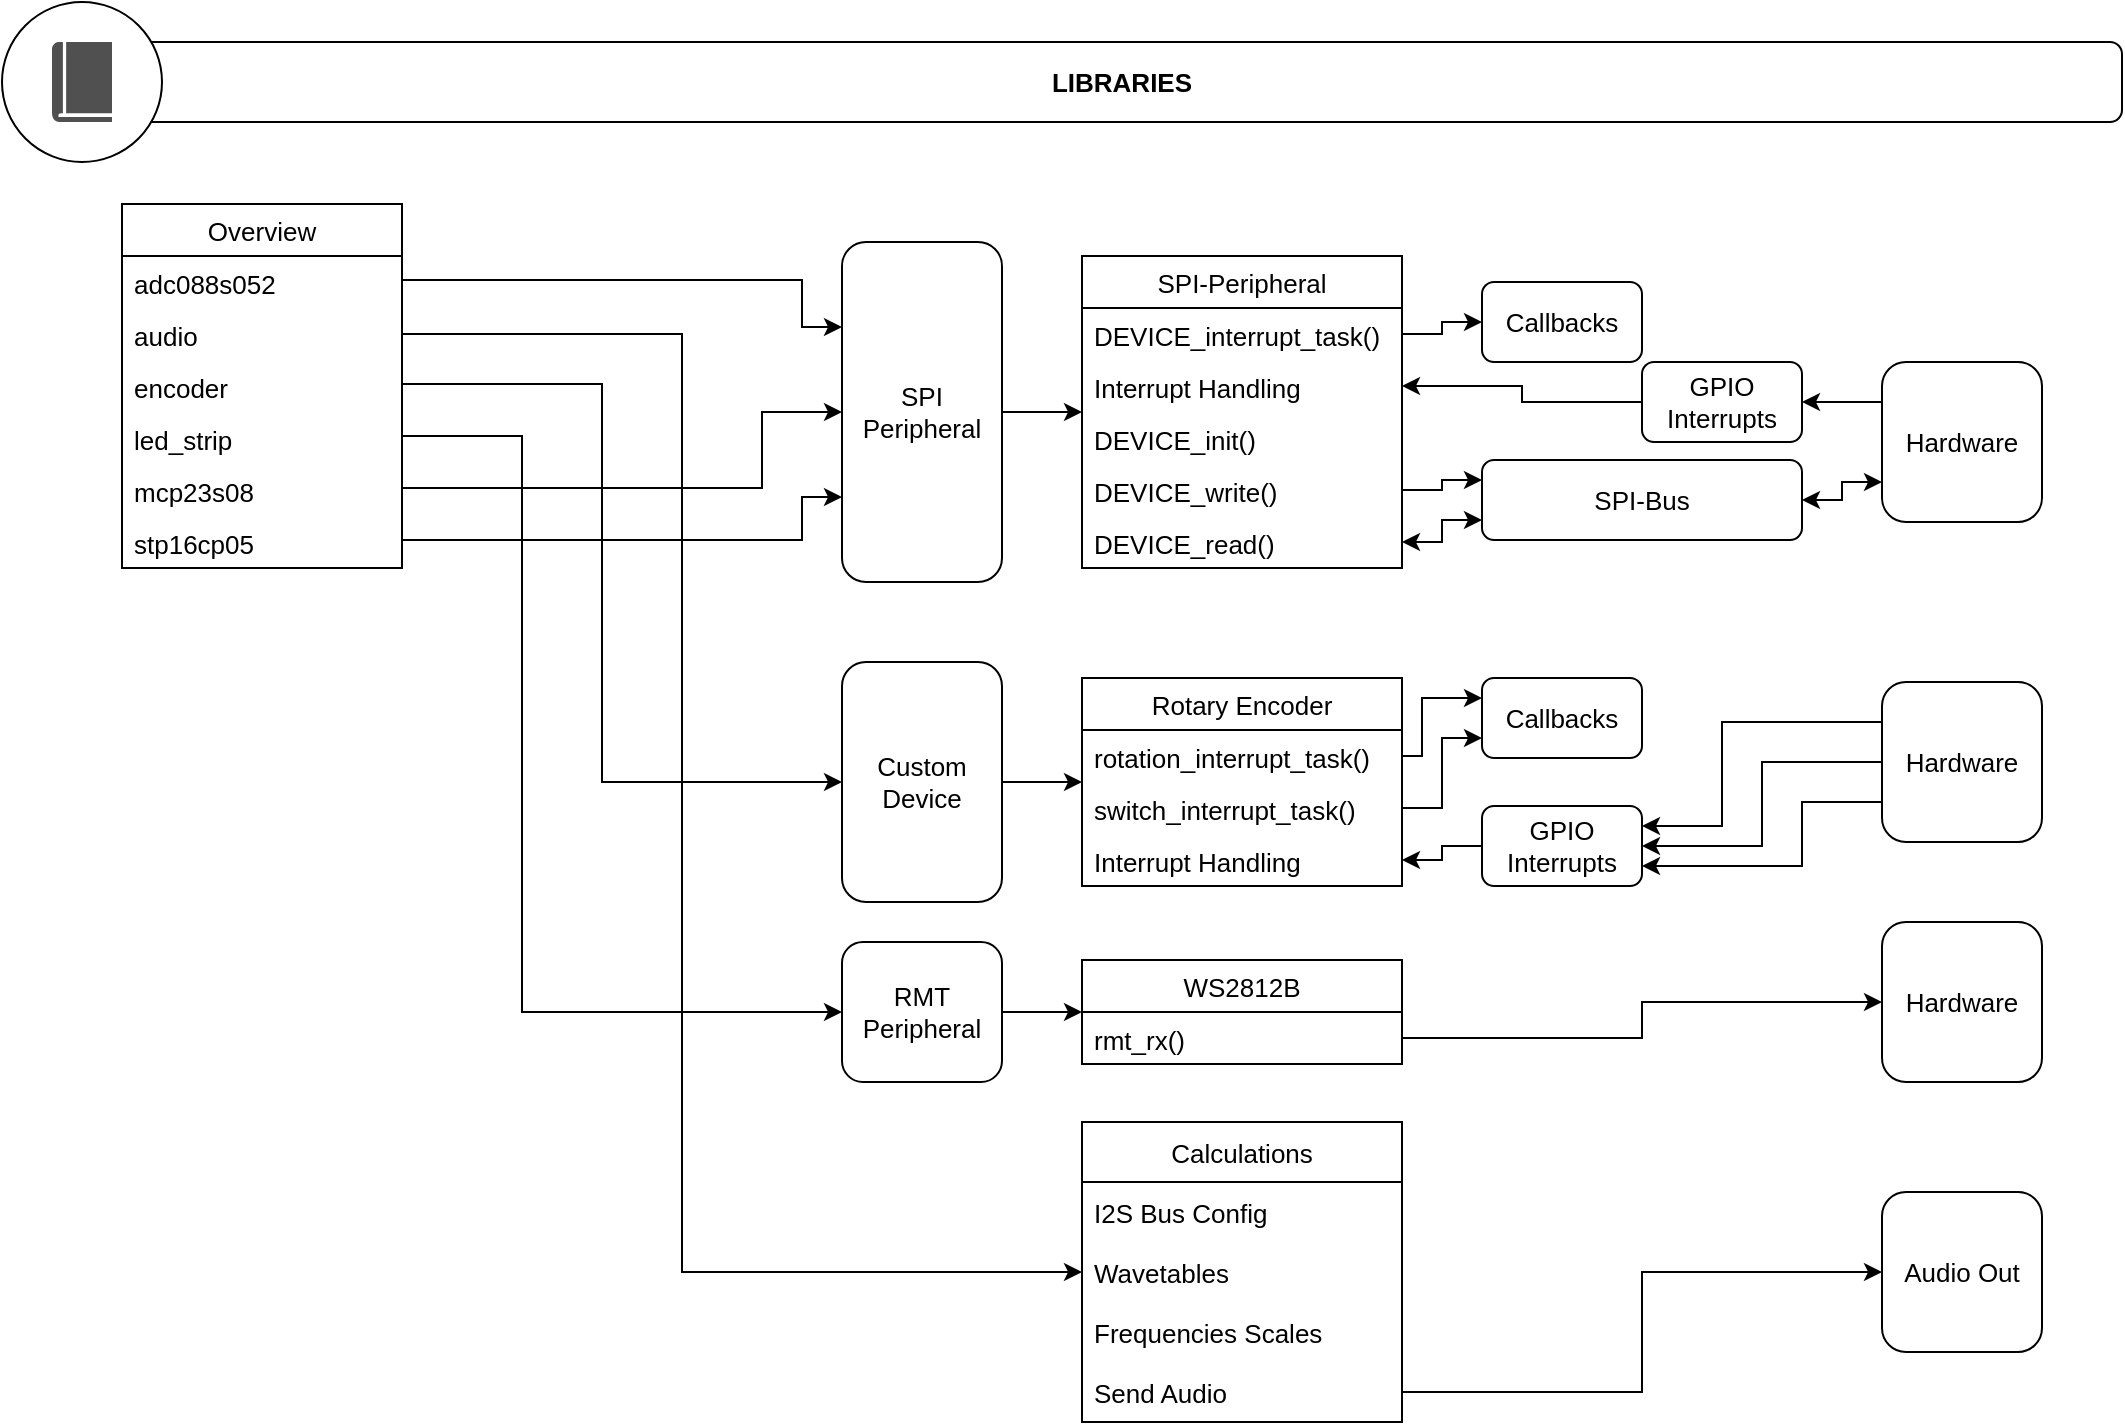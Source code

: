 <mxfile version="16.1.2" type="device"><diagram name="Page-1" id="e56a1550-8fbb-45ad-956c-1786394a9013"><mxGraphModel dx="1412" dy="835" grid="1" gridSize="10" guides="1" tooltips="1" connect="1" arrows="1" fold="1" page="1" pageScale="1" pageWidth="1100" pageHeight="850" background="none" math="0" shadow="0"><root><mxCell id="0"/><mxCell id="1" parent="0"/><mxCell id="B16svCyREP3aPntouTke-103" style="edgeStyle=orthogonalEdgeStyle;rounded=0;orthogonalLoop=1;jettySize=auto;html=1;exitX=1;exitY=0.25;exitDx=0;exitDy=0;entryX=0;entryY=0.5;entryDx=0;entryDy=0;fontSize=13;" edge="1" parent="1" source="B16svCyREP3aPntouTke-14" target="B16svCyREP3aPntouTke-101"><mxGeometry relative="1" as="geometry"/></mxCell><mxCell id="B16svCyREP3aPntouTke-14" value="SPI-Peripheral" style="swimlane;fontStyle=0;childLayout=stackLayout;horizontal=1;startSize=26;fillColor=none;horizontalStack=0;resizeParent=1;resizeParentMax=0;resizeLast=0;collapsible=1;marginBottom=0;fontSize=13;" vertex="1" parent="1"><mxGeometry x="560" y="147" width="160" height="156" as="geometry"><mxRectangle x="560" y="159" width="110" height="26" as="alternateBounds"/></mxGeometry></mxCell><mxCell id="B16svCyREP3aPntouTke-98" value="DEVICE_interrupt_task()" style="text;strokeColor=none;fillColor=none;align=left;verticalAlign=top;spacingLeft=4;spacingRight=4;overflow=hidden;rotatable=0;points=[[0,0.5],[1,0.5]];portConstraint=eastwest;fontSize=13;" vertex="1" parent="B16svCyREP3aPntouTke-14"><mxGeometry y="26" width="160" height="26" as="geometry"/></mxCell><mxCell id="B16svCyREP3aPntouTke-110" value="Interrupt Handling" style="text;strokeColor=none;fillColor=none;align=left;verticalAlign=top;spacingLeft=4;spacingRight=4;overflow=hidden;rotatable=0;points=[[0,0.5],[1,0.5]];portConstraint=eastwest;fontSize=13;" vertex="1" parent="B16svCyREP3aPntouTke-14"><mxGeometry y="52" width="160" height="26" as="geometry"/></mxCell><mxCell id="B16svCyREP3aPntouTke-15" value="DEVICE_init()" style="text;strokeColor=none;fillColor=none;align=left;verticalAlign=top;spacingLeft=4;spacingRight=4;overflow=hidden;rotatable=0;points=[[0,0.5],[1,0.5]];portConstraint=eastwest;fontSize=13;" vertex="1" parent="B16svCyREP3aPntouTke-14"><mxGeometry y="78" width="160" height="26" as="geometry"/></mxCell><mxCell id="B16svCyREP3aPntouTke-16" value="DEVICE_write()" style="text;strokeColor=none;fillColor=none;align=left;verticalAlign=top;spacingLeft=4;spacingRight=4;overflow=hidden;rotatable=0;points=[[0,0.5],[1,0.5]];portConstraint=eastwest;fontSize=13;" vertex="1" parent="B16svCyREP3aPntouTke-14"><mxGeometry y="104" width="160" height="26" as="geometry"/></mxCell><mxCell id="B16svCyREP3aPntouTke-17" value="DEVICE_read()" style="text;strokeColor=none;fillColor=none;align=left;verticalAlign=top;spacingLeft=4;spacingRight=4;overflow=hidden;rotatable=0;points=[[0,0.5],[1,0.5]];portConstraint=eastwest;fontSize=13;" vertex="1" parent="B16svCyREP3aPntouTke-14"><mxGeometry y="130" width="160" height="26" as="geometry"/></mxCell><mxCell id="B16svCyREP3aPntouTke-33" value="&lt;font style=&quot;font-size: 13px;&quot;&gt;&lt;b style=&quot;font-size: 13px;&quot;&gt;LIBRARIES&lt;/b&gt;&lt;/font&gt;" style="rounded=1;whiteSpace=wrap;html=1;fontSize=13;" vertex="1" parent="1"><mxGeometry x="80" y="40" width="1000" height="40" as="geometry"/></mxCell><mxCell id="B16svCyREP3aPntouTke-34" value="" style="ellipse;whiteSpace=wrap;html=1;aspect=fixed;fontSize=13;" vertex="1" parent="1"><mxGeometry x="20" y="20" width="80" height="80" as="geometry"/></mxCell><mxCell id="B16svCyREP3aPntouTke-35" value="" style="sketch=0;pointerEvents=1;shadow=0;dashed=0;html=1;strokeColor=none;fillColor=#505050;labelPosition=center;verticalLabelPosition=bottom;verticalAlign=top;outlineConnect=0;align=center;shape=mxgraph.office.concepts.book_journal;fontSize=13;" vertex="1" parent="1"><mxGeometry x="45" y="40" width="30" height="40" as="geometry"/></mxCell><mxCell id="B16svCyREP3aPntouTke-38" value="Overview" style="swimlane;fontStyle=0;childLayout=stackLayout;horizontal=1;startSize=26;fillColor=none;horizontalStack=0;resizeParent=1;resizeParentMax=0;resizeLast=0;collapsible=1;marginBottom=0;fontSize=13;" vertex="1" parent="1"><mxGeometry x="80" y="121" width="140" height="182" as="geometry"/></mxCell><mxCell id="B16svCyREP3aPntouTke-39" value="adc088s052" style="text;strokeColor=none;fillColor=none;align=left;verticalAlign=top;spacingLeft=4;spacingRight=4;overflow=hidden;rotatable=0;points=[[0,0.5],[1,0.5]];portConstraint=eastwest;fontSize=13;" vertex="1" parent="B16svCyREP3aPntouTke-38"><mxGeometry y="26" width="140" height="26" as="geometry"/></mxCell><mxCell id="B16svCyREP3aPntouTke-40" value="audio" style="text;strokeColor=none;fillColor=none;align=left;verticalAlign=top;spacingLeft=4;spacingRight=4;overflow=hidden;rotatable=0;points=[[0,0.5],[1,0.5]];portConstraint=eastwest;fontSize=13;" vertex="1" parent="B16svCyREP3aPntouTke-38"><mxGeometry y="52" width="140" height="26" as="geometry"/></mxCell><mxCell id="B16svCyREP3aPntouTke-41" value="encoder" style="text;strokeColor=none;fillColor=none;align=left;verticalAlign=top;spacingLeft=4;spacingRight=4;overflow=hidden;rotatable=0;points=[[0,0.5],[1,0.5]];portConstraint=eastwest;fontSize=13;" vertex="1" parent="B16svCyREP3aPntouTke-38"><mxGeometry y="78" width="140" height="26" as="geometry"/></mxCell><mxCell id="B16svCyREP3aPntouTke-49" value="led_strip" style="text;strokeColor=none;fillColor=none;align=left;verticalAlign=top;spacingLeft=4;spacingRight=4;overflow=hidden;rotatable=0;points=[[0,0.5],[1,0.5]];portConstraint=eastwest;fontSize=13;" vertex="1" parent="B16svCyREP3aPntouTke-38"><mxGeometry y="104" width="140" height="26" as="geometry"/></mxCell><mxCell id="B16svCyREP3aPntouTke-48" value="mcp23s08" style="text;strokeColor=none;fillColor=none;align=left;verticalAlign=top;spacingLeft=4;spacingRight=4;overflow=hidden;rotatable=0;points=[[0,0.5],[1,0.5]];portConstraint=eastwest;fontSize=13;" vertex="1" parent="B16svCyREP3aPntouTke-38"><mxGeometry y="130" width="140" height="26" as="geometry"/></mxCell><mxCell id="B16svCyREP3aPntouTke-46" value="stp16cp05" style="text;strokeColor=none;fillColor=none;align=left;verticalAlign=top;spacingLeft=4;spacingRight=4;overflow=hidden;rotatable=0;points=[[0,0.5],[1,0.5]];portConstraint=eastwest;fontSize=13;" vertex="1" parent="B16svCyREP3aPntouTke-38"><mxGeometry y="156" width="140" height="26" as="geometry"/></mxCell><mxCell id="B16svCyREP3aPntouTke-64" style="edgeStyle=orthogonalEdgeStyle;rounded=0;orthogonalLoop=1;jettySize=auto;html=1;exitX=1;exitY=0.5;exitDx=0;exitDy=0;fontSize=13;" edge="1" parent="1" source="B16svCyREP3aPntouTke-60" target="B16svCyREP3aPntouTke-14"><mxGeometry relative="1" as="geometry"/></mxCell><mxCell id="B16svCyREP3aPntouTke-60" value="&lt;font style=&quot;font-size: 13px;&quot;&gt;SPI&lt;br style=&quot;font-size: 13px;&quot;&gt;Peripheral&lt;/font&gt;" style="rounded=1;whiteSpace=wrap;html=1;fontSize=13;" vertex="1" parent="1"><mxGeometry x="440" y="140" width="80" height="170" as="geometry"/></mxCell><mxCell id="B16svCyREP3aPntouTke-80" style="edgeStyle=orthogonalEdgeStyle;rounded=0;orthogonalLoop=1;jettySize=auto;html=1;exitX=1;exitY=0.5;exitDx=0;exitDy=0;entryX=0;entryY=0.5;entryDx=0;entryDy=0;fontSize=13;" edge="1" parent="1" source="B16svCyREP3aPntouTke-65" target="B16svCyREP3aPntouTke-67"><mxGeometry relative="1" as="geometry"/></mxCell><mxCell id="B16svCyREP3aPntouTke-65" value="&lt;font style=&quot;font-size: 13px;&quot;&gt;Custom Device&lt;/font&gt;" style="rounded=1;whiteSpace=wrap;html=1;fontSize=13;" vertex="1" parent="1"><mxGeometry x="440" y="350" width="80" height="120" as="geometry"/></mxCell><mxCell id="B16svCyREP3aPntouTke-66" style="edgeStyle=orthogonalEdgeStyle;rounded=0;orthogonalLoop=1;jettySize=auto;html=1;exitX=1;exitY=0.5;exitDx=0;exitDy=0;entryX=0;entryY=0.5;entryDx=0;entryDy=0;fontSize=13;" edge="1" parent="1" source="B16svCyREP3aPntouTke-41" target="B16svCyREP3aPntouTke-65"><mxGeometry relative="1" as="geometry"><Array as="points"><mxPoint x="320" y="211"/><mxPoint x="320" y="410"/></Array></mxGeometry></mxCell><mxCell id="B16svCyREP3aPntouTke-67" value="Rotary Encoder" style="swimlane;fontStyle=0;childLayout=stackLayout;horizontal=1;startSize=26;fillColor=none;horizontalStack=0;resizeParent=1;resizeParentMax=0;resizeLast=0;collapsible=1;marginBottom=0;fontSize=13;" vertex="1" parent="1"><mxGeometry x="560" y="358" width="160" height="104" as="geometry"/></mxCell><mxCell id="B16svCyREP3aPntouTke-68" value="rotation_interrupt_task()" style="text;strokeColor=none;fillColor=none;align=left;verticalAlign=top;spacingLeft=4;spacingRight=4;overflow=hidden;rotatable=0;points=[[0,0.5],[1,0.5]];portConstraint=eastwest;fontSize=13;" vertex="1" parent="B16svCyREP3aPntouTke-67"><mxGeometry y="26" width="160" height="26" as="geometry"/></mxCell><mxCell id="B16svCyREP3aPntouTke-69" value="switch_interrupt_task()" style="text;strokeColor=none;fillColor=none;align=left;verticalAlign=top;spacingLeft=4;spacingRight=4;overflow=hidden;rotatable=0;points=[[0,0.5],[1,0.5]];portConstraint=eastwest;fontSize=13;" vertex="1" parent="B16svCyREP3aPntouTke-67"><mxGeometry y="52" width="160" height="26" as="geometry"/></mxCell><mxCell id="B16svCyREP3aPntouTke-115" value="Interrupt Handling" style="text;strokeColor=none;fillColor=none;align=left;verticalAlign=top;spacingLeft=4;spacingRight=4;overflow=hidden;rotatable=0;points=[[0,0.5],[1,0.5]];portConstraint=eastwest;fontSize=13;" vertex="1" parent="B16svCyREP3aPntouTke-67"><mxGeometry y="78" width="160" height="26" as="geometry"/></mxCell><mxCell id="B16svCyREP3aPntouTke-71" style="edgeStyle=orthogonalEdgeStyle;rounded=0;orthogonalLoop=1;jettySize=auto;html=1;exitX=1;exitY=0.5;exitDx=0;exitDy=0;fontSize=13;entryX=0;entryY=0.5;entryDx=0;entryDy=0;" edge="1" parent="1" source="B16svCyREP3aPntouTke-49" target="B16svCyREP3aPntouTke-72"><mxGeometry relative="1" as="geometry"><mxPoint x="320" y="560" as="targetPoint"/><Array as="points"><mxPoint x="280" y="237"/><mxPoint x="280" y="525"/></Array></mxGeometry></mxCell><mxCell id="B16svCyREP3aPntouTke-129" style="edgeStyle=orthogonalEdgeStyle;rounded=0;orthogonalLoop=1;jettySize=auto;html=1;exitX=1;exitY=0.5;exitDx=0;exitDy=0;fontSize=13;startArrow=none;startFill=0;" edge="1" parent="1" source="B16svCyREP3aPntouTke-72" target="B16svCyREP3aPntouTke-123"><mxGeometry relative="1" as="geometry"/></mxCell><mxCell id="B16svCyREP3aPntouTke-72" value="&lt;font style=&quot;font-size: 13px;&quot;&gt;RMT&lt;br style=&quot;font-size: 13px;&quot;&gt;Peripheral&lt;br style=&quot;font-size: 13px;&quot;&gt;&lt;/font&gt;" style="rounded=1;whiteSpace=wrap;html=1;fontSize=13;" vertex="1" parent="1"><mxGeometry x="440" y="490" width="80" height="70" as="geometry"/></mxCell><mxCell id="B16svCyREP3aPntouTke-158" style="edgeStyle=orthogonalEdgeStyle;rounded=0;orthogonalLoop=1;jettySize=auto;html=1;exitX=0;exitY=0.5;exitDx=0;exitDy=0;entryX=1;entryY=0.5;entryDx=0;entryDy=0;fontSize=13;startArrow=none;startFill=0;" edge="1" parent="1" source="B16svCyREP3aPntouTke-83" target="B16svCyREP3aPntouTke-110"><mxGeometry relative="1" as="geometry"/></mxCell><mxCell id="B16svCyREP3aPntouTke-83" value="GPIO&lt;br style=&quot;font-size: 13px;&quot;&gt;Interrupts" style="rounded=1;whiteSpace=wrap;html=1;fontSize=13;" vertex="1" parent="1"><mxGeometry x="840" y="200" width="80" height="40" as="geometry"/></mxCell><mxCell id="B16svCyREP3aPntouTke-88" style="edgeStyle=orthogonalEdgeStyle;rounded=0;orthogonalLoop=1;jettySize=auto;html=1;exitX=0;exitY=0.25;exitDx=0;exitDy=0;entryX=1;entryY=0.5;entryDx=0;entryDy=0;fontSize=13;" edge="1" parent="1" source="B16svCyREP3aPntouTke-85" target="B16svCyREP3aPntouTke-83"><mxGeometry relative="1" as="geometry"/></mxCell><mxCell id="B16svCyREP3aPntouTke-85" value="Hardware" style="rounded=1;whiteSpace=wrap;html=1;fontSize=13;" vertex="1" parent="1"><mxGeometry x="960" y="200" width="80" height="80" as="geometry"/></mxCell><mxCell id="B16svCyREP3aPntouTke-95" style="edgeStyle=orthogonalEdgeStyle;rounded=0;orthogonalLoop=1;jettySize=auto;html=1;exitX=1;exitY=0.5;exitDx=0;exitDy=0;entryX=0;entryY=0.75;entryDx=0;entryDy=0;fontSize=13;startArrow=classic;startFill=1;" edge="1" parent="1" source="B16svCyREP3aPntouTke-92" target="B16svCyREP3aPntouTke-85"><mxGeometry relative="1" as="geometry"/></mxCell><mxCell id="B16svCyREP3aPntouTke-105" style="edgeStyle=orthogonalEdgeStyle;rounded=0;orthogonalLoop=1;jettySize=auto;html=1;exitX=0;exitY=0.75;exitDx=0;exitDy=0;entryX=1;entryY=0.5;entryDx=0;entryDy=0;fontSize=13;startArrow=classic;startFill=1;" edge="1" parent="1" source="B16svCyREP3aPntouTke-92" target="B16svCyREP3aPntouTke-17"><mxGeometry relative="1" as="geometry"/></mxCell><mxCell id="B16svCyREP3aPntouTke-92" value="SPI-Bus" style="rounded=1;whiteSpace=wrap;html=1;fontSize=13;" vertex="1" parent="1"><mxGeometry x="760" y="249" width="160" height="40" as="geometry"/></mxCell><mxCell id="B16svCyREP3aPntouTke-93" style="edgeStyle=orthogonalEdgeStyle;rounded=0;orthogonalLoop=1;jettySize=auto;html=1;exitX=1;exitY=0.5;exitDx=0;exitDy=0;entryX=0;entryY=0.25;entryDx=0;entryDy=0;fontSize=13;" edge="1" parent="1" source="B16svCyREP3aPntouTke-16" target="B16svCyREP3aPntouTke-92"><mxGeometry relative="1" as="geometry"/></mxCell><mxCell id="B16svCyREP3aPntouTke-101" value="Callbacks" style="rounded=1;whiteSpace=wrap;html=1;fontSize=13;" vertex="1" parent="1"><mxGeometry x="760" y="160" width="80" height="40" as="geometry"/></mxCell><mxCell id="B16svCyREP3aPntouTke-148" style="edgeStyle=orthogonalEdgeStyle;rounded=0;orthogonalLoop=1;jettySize=auto;html=1;exitX=0;exitY=0.5;exitDx=0;exitDy=0;entryX=1;entryY=0.5;entryDx=0;entryDy=0;fontSize=13;startArrow=none;startFill=0;" edge="1" parent="1" source="B16svCyREP3aPntouTke-106" target="B16svCyREP3aPntouTke-107"><mxGeometry relative="1" as="geometry"/></mxCell><mxCell id="B16svCyREP3aPntouTke-149" style="edgeStyle=orthogonalEdgeStyle;rounded=0;orthogonalLoop=1;jettySize=auto;html=1;exitX=0;exitY=0.25;exitDx=0;exitDy=0;entryX=1;entryY=0.25;entryDx=0;entryDy=0;fontSize=13;startArrow=none;startFill=0;" edge="1" parent="1" source="B16svCyREP3aPntouTke-106" target="B16svCyREP3aPntouTke-107"><mxGeometry relative="1" as="geometry"><Array as="points"><mxPoint x="880" y="380"/><mxPoint x="880" y="432"/></Array></mxGeometry></mxCell><mxCell id="B16svCyREP3aPntouTke-150" style="edgeStyle=orthogonalEdgeStyle;rounded=0;orthogonalLoop=1;jettySize=auto;html=1;exitX=0;exitY=0.75;exitDx=0;exitDy=0;entryX=1;entryY=0.75;entryDx=0;entryDy=0;fontSize=13;startArrow=none;startFill=0;" edge="1" parent="1" source="B16svCyREP3aPntouTke-106" target="B16svCyREP3aPntouTke-107"><mxGeometry relative="1" as="geometry"><Array as="points"><mxPoint x="920" y="420"/><mxPoint x="920" y="452"/></Array></mxGeometry></mxCell><mxCell id="B16svCyREP3aPntouTke-106" value="Hardware" style="rounded=1;whiteSpace=wrap;html=1;fontSize=13;" vertex="1" parent="1"><mxGeometry x="960" y="360" width="80" height="80" as="geometry"/></mxCell><mxCell id="B16svCyREP3aPntouTke-116" style="edgeStyle=orthogonalEdgeStyle;rounded=0;orthogonalLoop=1;jettySize=auto;html=1;exitX=0;exitY=0.5;exitDx=0;exitDy=0;entryX=1;entryY=0.5;entryDx=0;entryDy=0;fontSize=13;startArrow=none;startFill=0;" edge="1" parent="1" source="B16svCyREP3aPntouTke-107" target="B16svCyREP3aPntouTke-115"><mxGeometry relative="1" as="geometry"/></mxCell><mxCell id="B16svCyREP3aPntouTke-107" value="GPIO&lt;br style=&quot;font-size: 13px;&quot;&gt;Interrupts" style="rounded=1;whiteSpace=wrap;html=1;fontSize=13;" vertex="1" parent="1"><mxGeometry x="760" y="422" width="80" height="40" as="geometry"/></mxCell><mxCell id="B16svCyREP3aPntouTke-108" value="Callbacks" style="rounded=1;whiteSpace=wrap;html=1;fontSize=13;" vertex="1" parent="1"><mxGeometry x="760" y="358" width="80" height="40" as="geometry"/></mxCell><mxCell id="B16svCyREP3aPntouTke-113" style="edgeStyle=orthogonalEdgeStyle;rounded=0;orthogonalLoop=1;jettySize=auto;html=1;exitX=1;exitY=0.5;exitDx=0;exitDy=0;entryX=0;entryY=0.25;entryDx=0;entryDy=0;fontSize=13;startArrow=none;startFill=0;" edge="1" parent="1" source="B16svCyREP3aPntouTke-68" target="B16svCyREP3aPntouTke-108"><mxGeometry relative="1" as="geometry"><Array as="points"><mxPoint x="730" y="397"/><mxPoint x="730" y="368"/></Array></mxGeometry></mxCell><mxCell id="B16svCyREP3aPntouTke-114" style="edgeStyle=orthogonalEdgeStyle;rounded=0;orthogonalLoop=1;jettySize=auto;html=1;exitX=1;exitY=0.5;exitDx=0;exitDy=0;entryX=0;entryY=0.75;entryDx=0;entryDy=0;fontSize=13;startArrow=none;startFill=0;" edge="1" parent="1" source="B16svCyREP3aPntouTke-69" target="B16svCyREP3aPntouTke-108"><mxGeometry relative="1" as="geometry"><Array as="points"><mxPoint x="740" y="423"/><mxPoint x="740" y="388"/></Array></mxGeometry></mxCell><mxCell id="B16svCyREP3aPntouTke-128" style="edgeStyle=orthogonalEdgeStyle;rounded=0;orthogonalLoop=1;jettySize=auto;html=1;exitX=1;exitY=0.75;exitDx=0;exitDy=0;entryX=0;entryY=0.5;entryDx=0;entryDy=0;fontSize=13;startArrow=none;startFill=0;" edge="1" parent="1" source="B16svCyREP3aPntouTke-123" target="B16svCyREP3aPntouTke-127"><mxGeometry relative="1" as="geometry"/></mxCell><mxCell id="B16svCyREP3aPntouTke-123" value="WS2812B" style="swimlane;fontStyle=0;childLayout=stackLayout;horizontal=1;startSize=26;fillColor=none;horizontalStack=0;resizeParent=1;resizeParentMax=0;resizeLast=0;collapsible=1;marginBottom=0;fontSize=13;" vertex="1" parent="1"><mxGeometry x="560" y="499" width="160" height="52" as="geometry"/></mxCell><mxCell id="B16svCyREP3aPntouTke-124" value="rmt_rx()" style="text;strokeColor=none;fillColor=none;align=left;verticalAlign=top;spacingLeft=4;spacingRight=4;overflow=hidden;rotatable=0;points=[[0,0.5],[1,0.5]];portConstraint=eastwest;fontSize=13;" vertex="1" parent="B16svCyREP3aPntouTke-123"><mxGeometry y="26" width="160" height="26" as="geometry"/></mxCell><mxCell id="B16svCyREP3aPntouTke-127" value="Hardware" style="rounded=1;whiteSpace=wrap;html=1;fontSize=13;" vertex="1" parent="1"><mxGeometry x="960" y="480" width="80" height="80" as="geometry"/></mxCell><mxCell id="B16svCyREP3aPntouTke-131" value="Calculations" style="swimlane;fontStyle=0;childLayout=stackLayout;horizontal=1;startSize=30;horizontalStack=0;resizeParent=1;resizeParentMax=0;resizeLast=0;collapsible=1;marginBottom=0;fontSize=13;" vertex="1" parent="1"><mxGeometry x="560" y="580" width="160" height="150" as="geometry"/></mxCell><mxCell id="B16svCyREP3aPntouTke-132" value="I2S Bus Config" style="text;strokeColor=none;fillColor=none;align=left;verticalAlign=middle;spacingLeft=4;spacingRight=4;overflow=hidden;points=[[0,0.5],[1,0.5]];portConstraint=eastwest;rotatable=0;fontSize=13;" vertex="1" parent="B16svCyREP3aPntouTke-131"><mxGeometry y="30" width="160" height="30" as="geometry"/></mxCell><mxCell id="B16svCyREP3aPntouTke-133" value="Wavetables" style="text;strokeColor=none;fillColor=none;align=left;verticalAlign=middle;spacingLeft=4;spacingRight=4;overflow=hidden;points=[[0,0.5],[1,0.5]];portConstraint=eastwest;rotatable=0;fontSize=13;" vertex="1" parent="B16svCyREP3aPntouTke-131"><mxGeometry y="60" width="160" height="30" as="geometry"/></mxCell><mxCell id="B16svCyREP3aPntouTke-134" value="Frequencies Scales" style="text;strokeColor=none;fillColor=none;align=left;verticalAlign=middle;spacingLeft=4;spacingRight=4;overflow=hidden;points=[[0,0.5],[1,0.5]];portConstraint=eastwest;rotatable=0;fontSize=13;" vertex="1" parent="B16svCyREP3aPntouTke-131"><mxGeometry y="90" width="160" height="30" as="geometry"/></mxCell><mxCell id="B16svCyREP3aPntouTke-162" value="Send Audio" style="text;strokeColor=none;fillColor=none;align=left;verticalAlign=middle;spacingLeft=4;spacingRight=4;overflow=hidden;points=[[0,0.5],[1,0.5]];portConstraint=eastwest;rotatable=0;fontSize=13;" vertex="1" parent="B16svCyREP3aPntouTke-131"><mxGeometry y="120" width="160" height="30" as="geometry"/></mxCell><mxCell id="B16svCyREP3aPntouTke-146" value="Audio Out" style="rounded=1;whiteSpace=wrap;html=1;fontSize=13;" vertex="1" parent="1"><mxGeometry x="960" y="615" width="80" height="80" as="geometry"/></mxCell><mxCell id="B16svCyREP3aPntouTke-151" style="edgeStyle=orthogonalEdgeStyle;rounded=0;orthogonalLoop=1;jettySize=auto;html=1;exitX=1;exitY=0.5;exitDx=0;exitDy=0;entryX=0;entryY=0.75;entryDx=0;entryDy=0;fontSize=13;startArrow=none;startFill=0;" edge="1" parent="1" source="B16svCyREP3aPntouTke-46" target="B16svCyREP3aPntouTke-60"><mxGeometry relative="1" as="geometry"><Array as="points"><mxPoint x="420" y="289"/><mxPoint x="420" y="268"/></Array></mxGeometry></mxCell><mxCell id="B16svCyREP3aPntouTke-152" style="edgeStyle=orthogonalEdgeStyle;rounded=0;orthogonalLoop=1;jettySize=auto;html=1;exitX=1;exitY=0.5;exitDx=0;exitDy=0;fontSize=13;startArrow=none;startFill=0;" edge="1" parent="1" source="B16svCyREP3aPntouTke-48" target="B16svCyREP3aPntouTke-60"><mxGeometry relative="1" as="geometry"><Array as="points"><mxPoint x="400" y="263"/><mxPoint x="400" y="225"/></Array></mxGeometry></mxCell><mxCell id="B16svCyREP3aPntouTke-153" style="edgeStyle=orthogonalEdgeStyle;rounded=0;orthogonalLoop=1;jettySize=auto;html=1;exitX=1;exitY=0.5;exitDx=0;exitDy=0;entryX=0;entryY=0.25;entryDx=0;entryDy=0;fontSize=13;startArrow=none;startFill=0;" edge="1" parent="1" source="B16svCyREP3aPntouTke-39" target="B16svCyREP3aPntouTke-60"><mxGeometry relative="1" as="geometry"><Array as="points"><mxPoint x="420" y="159"/><mxPoint x="420" y="183"/></Array></mxGeometry></mxCell><mxCell id="B16svCyREP3aPntouTke-172" style="edgeStyle=orthogonalEdgeStyle;rounded=0;orthogonalLoop=1;jettySize=auto;html=1;exitX=1;exitY=0.5;exitDx=0;exitDy=0;entryX=0;entryY=0.5;entryDx=0;entryDy=0;fontSize=13;startArrow=none;startFill=0;" edge="1" parent="1" source="B16svCyREP3aPntouTke-40" target="B16svCyREP3aPntouTke-133"><mxGeometry relative="1" as="geometry"><Array as="points"><mxPoint x="360" y="186"/><mxPoint x="360" y="655"/></Array></mxGeometry></mxCell><mxCell id="B16svCyREP3aPntouTke-173" style="edgeStyle=orthogonalEdgeStyle;rounded=0;orthogonalLoop=1;jettySize=auto;html=1;exitX=1;exitY=0.5;exitDx=0;exitDy=0;entryX=0;entryY=0.5;entryDx=0;entryDy=0;fontSize=13;startArrow=none;startFill=0;" edge="1" parent="1" source="B16svCyREP3aPntouTke-162" target="B16svCyREP3aPntouTke-146"><mxGeometry relative="1" as="geometry"/></mxCell></root></mxGraphModel></diagram></mxfile>